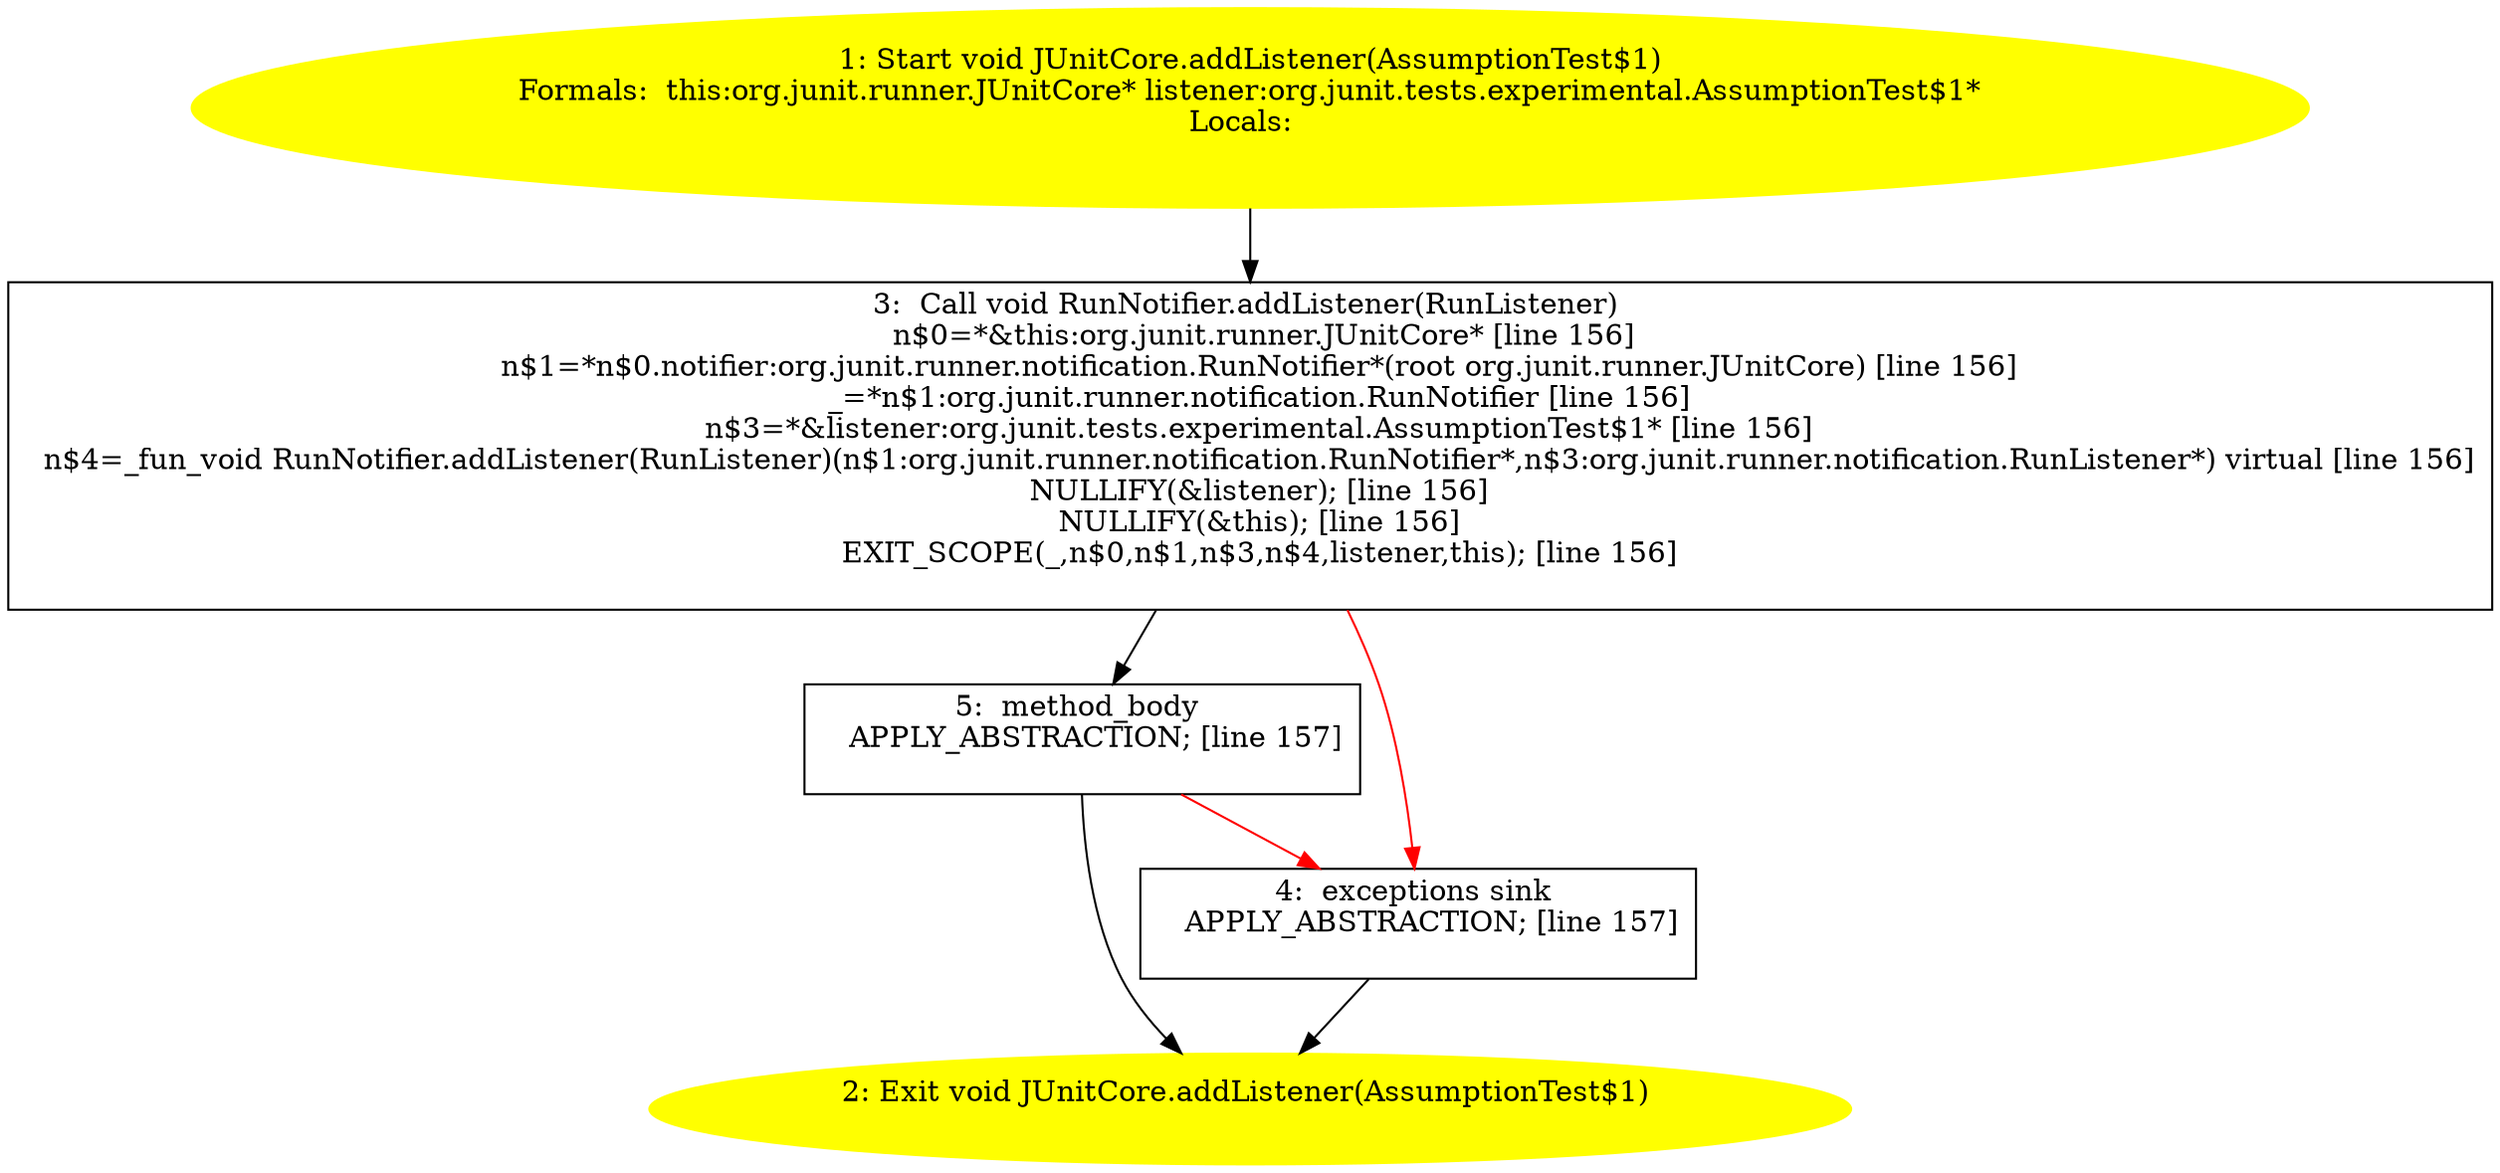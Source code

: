 /* @generated */
digraph cfg {
"org.junit.runner.JUnitCore.addListener(org.junit.tests.experimental.AssumptionTest$1):void.99c00e61514b3fb1f15dcdeff58dd2be_1" [label="1: Start void JUnitCore.addListener(AssumptionTest$1)\nFormals:  this:org.junit.runner.JUnitCore* listener:org.junit.tests.experimental.AssumptionTest$1*\nLocals:  \n  " color=yellow style=filled]
	

	 "org.junit.runner.JUnitCore.addListener(org.junit.tests.experimental.AssumptionTest$1):void.99c00e61514b3fb1f15dcdeff58dd2be_1" -> "org.junit.runner.JUnitCore.addListener(org.junit.tests.experimental.AssumptionTest$1):void.99c00e61514b3fb1f15dcdeff58dd2be_3" ;
"org.junit.runner.JUnitCore.addListener(org.junit.tests.experimental.AssumptionTest$1):void.99c00e61514b3fb1f15dcdeff58dd2be_2" [label="2: Exit void JUnitCore.addListener(AssumptionTest$1) \n  " color=yellow style=filled]
	

"org.junit.runner.JUnitCore.addListener(org.junit.tests.experimental.AssumptionTest$1):void.99c00e61514b3fb1f15dcdeff58dd2be_3" [label="3:  Call void RunNotifier.addListener(RunListener) \n   n$0=*&this:org.junit.runner.JUnitCore* [line 156]\n  n$1=*n$0.notifier:org.junit.runner.notification.RunNotifier*(root org.junit.runner.JUnitCore) [line 156]\n  _=*n$1:org.junit.runner.notification.RunNotifier [line 156]\n  n$3=*&listener:org.junit.tests.experimental.AssumptionTest$1* [line 156]\n  n$4=_fun_void RunNotifier.addListener(RunListener)(n$1:org.junit.runner.notification.RunNotifier*,n$3:org.junit.runner.notification.RunListener*) virtual [line 156]\n  NULLIFY(&listener); [line 156]\n  NULLIFY(&this); [line 156]\n  EXIT_SCOPE(_,n$0,n$1,n$3,n$4,listener,this); [line 156]\n " shape="box"]
	

	 "org.junit.runner.JUnitCore.addListener(org.junit.tests.experimental.AssumptionTest$1):void.99c00e61514b3fb1f15dcdeff58dd2be_3" -> "org.junit.runner.JUnitCore.addListener(org.junit.tests.experimental.AssumptionTest$1):void.99c00e61514b3fb1f15dcdeff58dd2be_5" ;
	 "org.junit.runner.JUnitCore.addListener(org.junit.tests.experimental.AssumptionTest$1):void.99c00e61514b3fb1f15dcdeff58dd2be_3" -> "org.junit.runner.JUnitCore.addListener(org.junit.tests.experimental.AssumptionTest$1):void.99c00e61514b3fb1f15dcdeff58dd2be_4" [color="red" ];
"org.junit.runner.JUnitCore.addListener(org.junit.tests.experimental.AssumptionTest$1):void.99c00e61514b3fb1f15dcdeff58dd2be_4" [label="4:  exceptions sink \n   APPLY_ABSTRACTION; [line 157]\n " shape="box"]
	

	 "org.junit.runner.JUnitCore.addListener(org.junit.tests.experimental.AssumptionTest$1):void.99c00e61514b3fb1f15dcdeff58dd2be_4" -> "org.junit.runner.JUnitCore.addListener(org.junit.tests.experimental.AssumptionTest$1):void.99c00e61514b3fb1f15dcdeff58dd2be_2" ;
"org.junit.runner.JUnitCore.addListener(org.junit.tests.experimental.AssumptionTest$1):void.99c00e61514b3fb1f15dcdeff58dd2be_5" [label="5:  method_body \n   APPLY_ABSTRACTION; [line 157]\n " shape="box"]
	

	 "org.junit.runner.JUnitCore.addListener(org.junit.tests.experimental.AssumptionTest$1):void.99c00e61514b3fb1f15dcdeff58dd2be_5" -> "org.junit.runner.JUnitCore.addListener(org.junit.tests.experimental.AssumptionTest$1):void.99c00e61514b3fb1f15dcdeff58dd2be_2" ;
	 "org.junit.runner.JUnitCore.addListener(org.junit.tests.experimental.AssumptionTest$1):void.99c00e61514b3fb1f15dcdeff58dd2be_5" -> "org.junit.runner.JUnitCore.addListener(org.junit.tests.experimental.AssumptionTest$1):void.99c00e61514b3fb1f15dcdeff58dd2be_4" [color="red" ];
}
